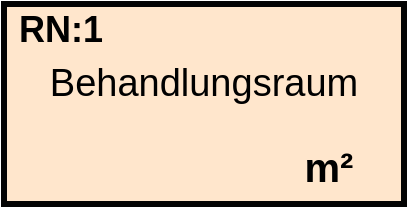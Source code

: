 <mxfile version="20.5.3" type="github">
  <diagram name="Page-1" id="38b20595-45e3-9b7f-d5ca-b57f44c5b66d">
    <mxGraphModel dx="3076" dy="755" grid="1" gridSize="25" guides="1" tooltips="1" connect="1" arrows="1" fold="1" page="1" pageScale="1" pageWidth="1654" pageHeight="1169" math="0" shadow="0">
      <root>
        <mxCell id="0" />
        <mxCell id="1" parent="0" />
        <mxCell id="u3zWE18VJpoSn7ixeQs8-63" value="" style="group" parent="1" vertex="1" connectable="0">
          <mxGeometry x="-200" y="200" width="200" height="100" as="geometry" />
        </mxCell>
        <mxCell id="u3zWE18VJpoSn7ixeQs8-50" value="" style="rounded=0;whiteSpace=wrap;html=1;fillStyle=auto;strokeWidth=3;fillColor=#ffe6cc;strokeColor=#030303;container=0;" parent="u3zWE18VJpoSn7ixeQs8-63" vertex="1">
          <mxGeometry width="200" height="100" as="geometry" />
        </mxCell>
        <mxCell id="u3zWE18VJpoSn7ixeQs8-51" value="&lt;div style=&quot;font-size: 19px;&quot;&gt;Behandlungsraum&lt;/div&gt;&lt;div style=&quot;font-size: 19px;&quot;&gt;&lt;br&gt;&lt;/div&gt;" style="text;html=1;strokeColor=none;fillColor=none;align=center;verticalAlign=top;whiteSpace=wrap;rounded=0;fillStyle=auto;strokeWidth=3;fontSize=19;container=0;" parent="u3zWE18VJpoSn7ixeQs8-63" vertex="1">
          <mxGeometry y="21.53" width="199.671" height="55" as="geometry" />
        </mxCell>
        <mxCell id="u3zWE18VJpoSn7ixeQs8-52" value="RN:1" style="text;html=1;strokeColor=none;fillColor=none;align=center;verticalAlign=middle;whiteSpace=wrap;rounded=0;fillStyle=auto;strokeWidth=3;fontSize=18;fontStyle=1;container=0;" parent="u3zWE18VJpoSn7ixeQs8-63" vertex="1">
          <mxGeometry width="57" height="26" as="geometry" />
        </mxCell>
        <mxCell id="u3zWE18VJpoSn7ixeQs8-54" value="m²" style="text;html=1;strokeColor=none;fillColor=none;align=center;verticalAlign=middle;whiteSpace=wrap;rounded=0;fillStyle=auto;strokeWidth=3;fontSize=20;fontStyle=1;container=0;" parent="u3zWE18VJpoSn7ixeQs8-63" vertex="1">
          <mxGeometry x="125" y="62" width="74.67" height="38" as="geometry" />
        </mxCell>
      </root>
    </mxGraphModel>
  </diagram>
</mxfile>
